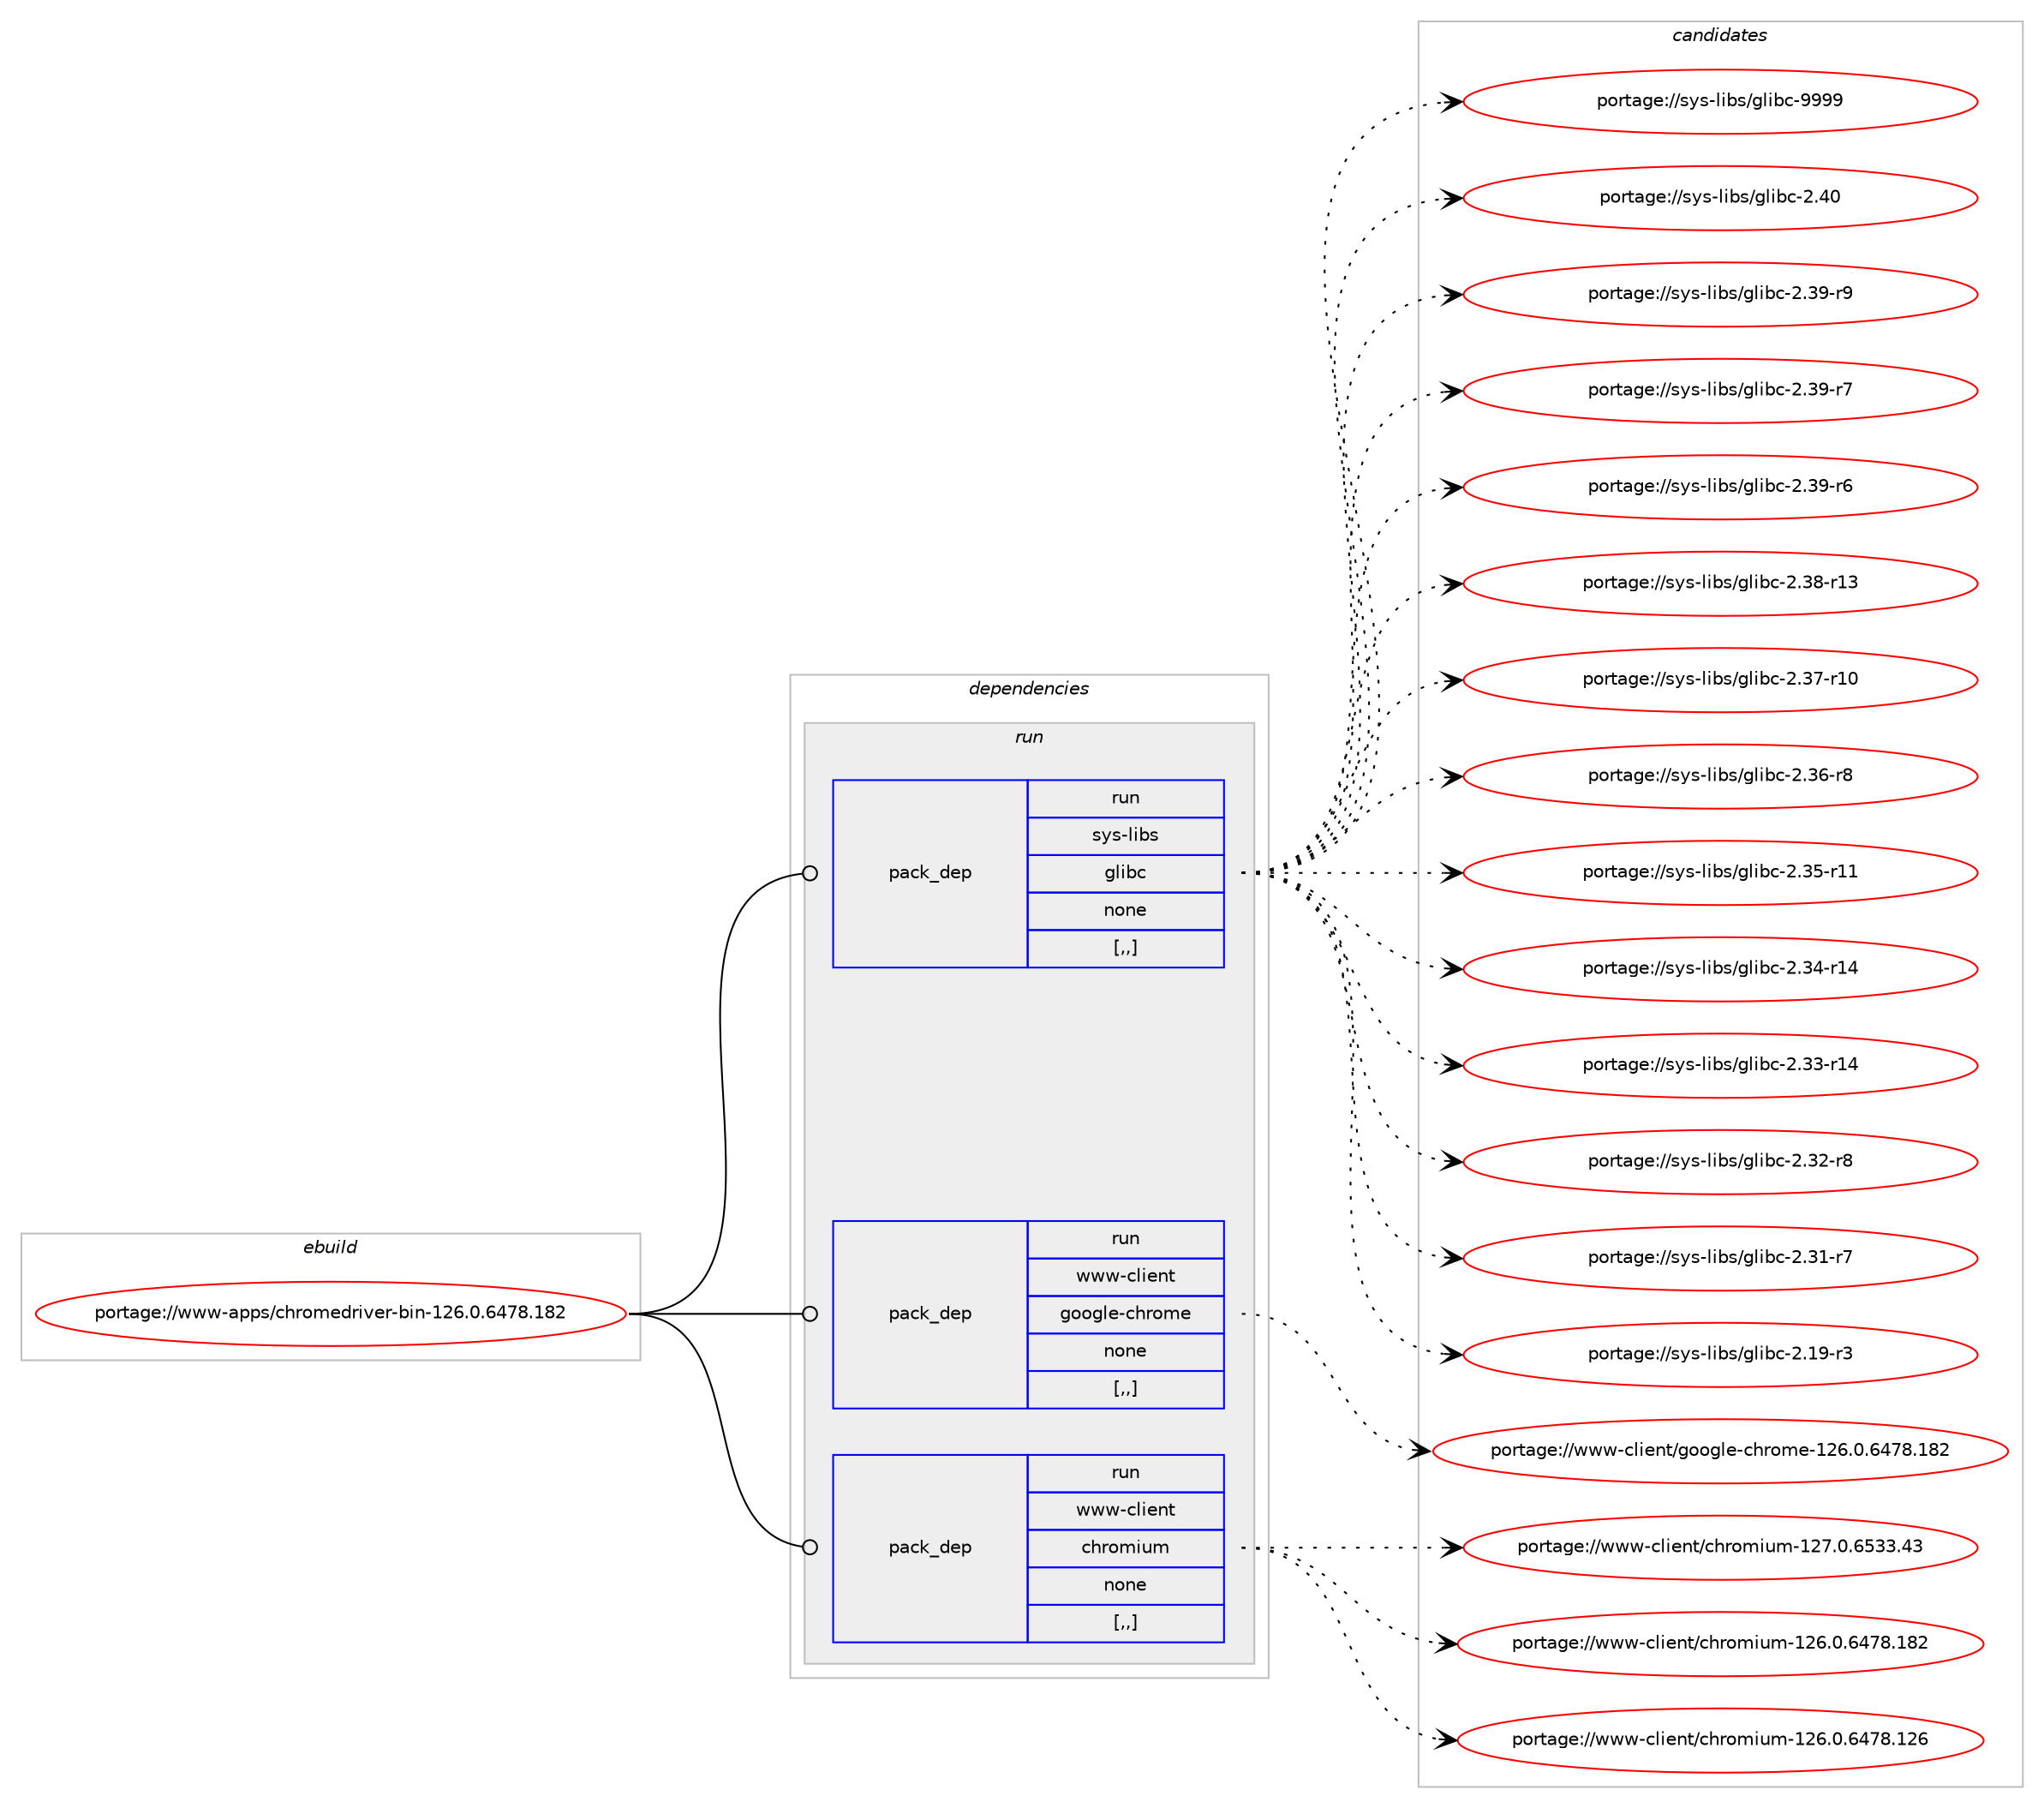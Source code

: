digraph prolog {

# *************
# Graph options
# *************

newrank=true;
concentrate=true;
compound=true;
graph [rankdir=LR,fontname=Helvetica,fontsize=10,ranksep=1.5];#, ranksep=2.5, nodesep=0.2];
edge  [arrowhead=vee];
node  [fontname=Helvetica,fontsize=10];

# **********
# The ebuild
# **********

subgraph cluster_leftcol {
color=gray;
label=<<i>ebuild</i>>;
id [label="portage://www-apps/chromedriver-bin-126.0.6478.182", color=red, width=4, href="../www-apps/chromedriver-bin-126.0.6478.182.svg"];
}

# ****************
# The dependencies
# ****************

subgraph cluster_midcol {
color=gray;
label=<<i>dependencies</i>>;
subgraph cluster_compile {
fillcolor="#eeeeee";
style=filled;
label=<<i>compile</i>>;
}
subgraph cluster_compileandrun {
fillcolor="#eeeeee";
style=filled;
label=<<i>compile and run</i>>;
}
subgraph cluster_run {
fillcolor="#eeeeee";
style=filled;
label=<<i>run</i>>;
subgraph pack324640 {
dependency447274 [label=<<TABLE BORDER="0" CELLBORDER="1" CELLSPACING="0" CELLPADDING="4" WIDTH="220"><TR><TD ROWSPAN="6" CELLPADDING="30">pack_dep</TD></TR><TR><TD WIDTH="110">run</TD></TR><TR><TD>sys-libs</TD></TR><TR><TD>glibc</TD></TR><TR><TD>none</TD></TR><TR><TD>[,,]</TD></TR></TABLE>>, shape=none, color=blue];
}
id:e -> dependency447274:w [weight=20,style="solid",arrowhead="odot"];
subgraph pack324641 {
dependency447275 [label=<<TABLE BORDER="0" CELLBORDER="1" CELLSPACING="0" CELLPADDING="4" WIDTH="220"><TR><TD ROWSPAN="6" CELLPADDING="30">pack_dep</TD></TR><TR><TD WIDTH="110">run</TD></TR><TR><TD>www-client</TD></TR><TR><TD>google-chrome</TD></TR><TR><TD>none</TD></TR><TR><TD>[,,]</TD></TR></TABLE>>, shape=none, color=blue];
}
id:e -> dependency447275:w [weight=20,style="solid",arrowhead="odot"];
subgraph pack324642 {
dependency447276 [label=<<TABLE BORDER="0" CELLBORDER="1" CELLSPACING="0" CELLPADDING="4" WIDTH="220"><TR><TD ROWSPAN="6" CELLPADDING="30">pack_dep</TD></TR><TR><TD WIDTH="110">run</TD></TR><TR><TD>www-client</TD></TR><TR><TD>chromium</TD></TR><TR><TD>none</TD></TR><TR><TD>[,,]</TD></TR></TABLE>>, shape=none, color=blue];
}
id:e -> dependency447276:w [weight=20,style="solid",arrowhead="odot"];
}
}

# **************
# The candidates
# **************

subgraph cluster_choices {
rank=same;
color=gray;
label=<<i>candidates</i>>;

subgraph choice324640 {
color=black;
nodesep=1;
choice11512111545108105981154710310810598994557575757 [label="portage://sys-libs/glibc-9999", color=red, width=4,href="../sys-libs/glibc-9999.svg"];
choice11512111545108105981154710310810598994550465248 [label="portage://sys-libs/glibc-2.40", color=red, width=4,href="../sys-libs/glibc-2.40.svg"];
choice115121115451081059811547103108105989945504651574511457 [label="portage://sys-libs/glibc-2.39-r9", color=red, width=4,href="../sys-libs/glibc-2.39-r9.svg"];
choice115121115451081059811547103108105989945504651574511455 [label="portage://sys-libs/glibc-2.39-r7", color=red, width=4,href="../sys-libs/glibc-2.39-r7.svg"];
choice115121115451081059811547103108105989945504651574511454 [label="portage://sys-libs/glibc-2.39-r6", color=red, width=4,href="../sys-libs/glibc-2.39-r6.svg"];
choice11512111545108105981154710310810598994550465156451144951 [label="portage://sys-libs/glibc-2.38-r13", color=red, width=4,href="../sys-libs/glibc-2.38-r13.svg"];
choice11512111545108105981154710310810598994550465155451144948 [label="portage://sys-libs/glibc-2.37-r10", color=red, width=4,href="../sys-libs/glibc-2.37-r10.svg"];
choice115121115451081059811547103108105989945504651544511456 [label="portage://sys-libs/glibc-2.36-r8", color=red, width=4,href="../sys-libs/glibc-2.36-r8.svg"];
choice11512111545108105981154710310810598994550465153451144949 [label="portage://sys-libs/glibc-2.35-r11", color=red, width=4,href="../sys-libs/glibc-2.35-r11.svg"];
choice11512111545108105981154710310810598994550465152451144952 [label="portage://sys-libs/glibc-2.34-r14", color=red, width=4,href="../sys-libs/glibc-2.34-r14.svg"];
choice11512111545108105981154710310810598994550465151451144952 [label="portage://sys-libs/glibc-2.33-r14", color=red, width=4,href="../sys-libs/glibc-2.33-r14.svg"];
choice115121115451081059811547103108105989945504651504511456 [label="portage://sys-libs/glibc-2.32-r8", color=red, width=4,href="../sys-libs/glibc-2.32-r8.svg"];
choice115121115451081059811547103108105989945504651494511455 [label="portage://sys-libs/glibc-2.31-r7", color=red, width=4,href="../sys-libs/glibc-2.31-r7.svg"];
choice115121115451081059811547103108105989945504649574511451 [label="portage://sys-libs/glibc-2.19-r3", color=red, width=4,href="../sys-libs/glibc-2.19-r3.svg"];
dependency447274:e -> choice11512111545108105981154710310810598994557575757:w [style=dotted,weight="100"];
dependency447274:e -> choice11512111545108105981154710310810598994550465248:w [style=dotted,weight="100"];
dependency447274:e -> choice115121115451081059811547103108105989945504651574511457:w [style=dotted,weight="100"];
dependency447274:e -> choice115121115451081059811547103108105989945504651574511455:w [style=dotted,weight="100"];
dependency447274:e -> choice115121115451081059811547103108105989945504651574511454:w [style=dotted,weight="100"];
dependency447274:e -> choice11512111545108105981154710310810598994550465156451144951:w [style=dotted,weight="100"];
dependency447274:e -> choice11512111545108105981154710310810598994550465155451144948:w [style=dotted,weight="100"];
dependency447274:e -> choice115121115451081059811547103108105989945504651544511456:w [style=dotted,weight="100"];
dependency447274:e -> choice11512111545108105981154710310810598994550465153451144949:w [style=dotted,weight="100"];
dependency447274:e -> choice11512111545108105981154710310810598994550465152451144952:w [style=dotted,weight="100"];
dependency447274:e -> choice11512111545108105981154710310810598994550465151451144952:w [style=dotted,weight="100"];
dependency447274:e -> choice115121115451081059811547103108105989945504651504511456:w [style=dotted,weight="100"];
dependency447274:e -> choice115121115451081059811547103108105989945504651494511455:w [style=dotted,weight="100"];
dependency447274:e -> choice115121115451081059811547103108105989945504649574511451:w [style=dotted,weight="100"];
}
subgraph choice324641 {
color=black;
nodesep=1;
choice1191191194599108105101110116471031111111031081014599104114111109101454950544648465452555646495650 [label="portage://www-client/google-chrome-126.0.6478.182", color=red, width=4,href="../www-client/google-chrome-126.0.6478.182.svg"];
dependency447275:e -> choice1191191194599108105101110116471031111111031081014599104114111109101454950544648465452555646495650:w [style=dotted,weight="100"];
}
subgraph choice324642 {
color=black;
nodesep=1;
choice119119119459910810510111011647991041141111091051171094549505546484654535151465251 [label="portage://www-client/chromium-127.0.6533.43", color=red, width=4,href="../www-client/chromium-127.0.6533.43.svg"];
choice11911911945991081051011101164799104114111109105117109454950544648465452555646495650 [label="portage://www-client/chromium-126.0.6478.182", color=red, width=4,href="../www-client/chromium-126.0.6478.182.svg"];
choice11911911945991081051011101164799104114111109105117109454950544648465452555646495054 [label="portage://www-client/chromium-126.0.6478.126", color=red, width=4,href="../www-client/chromium-126.0.6478.126.svg"];
dependency447276:e -> choice119119119459910810510111011647991041141111091051171094549505546484654535151465251:w [style=dotted,weight="100"];
dependency447276:e -> choice11911911945991081051011101164799104114111109105117109454950544648465452555646495650:w [style=dotted,weight="100"];
dependency447276:e -> choice11911911945991081051011101164799104114111109105117109454950544648465452555646495054:w [style=dotted,weight="100"];
}
}

}
